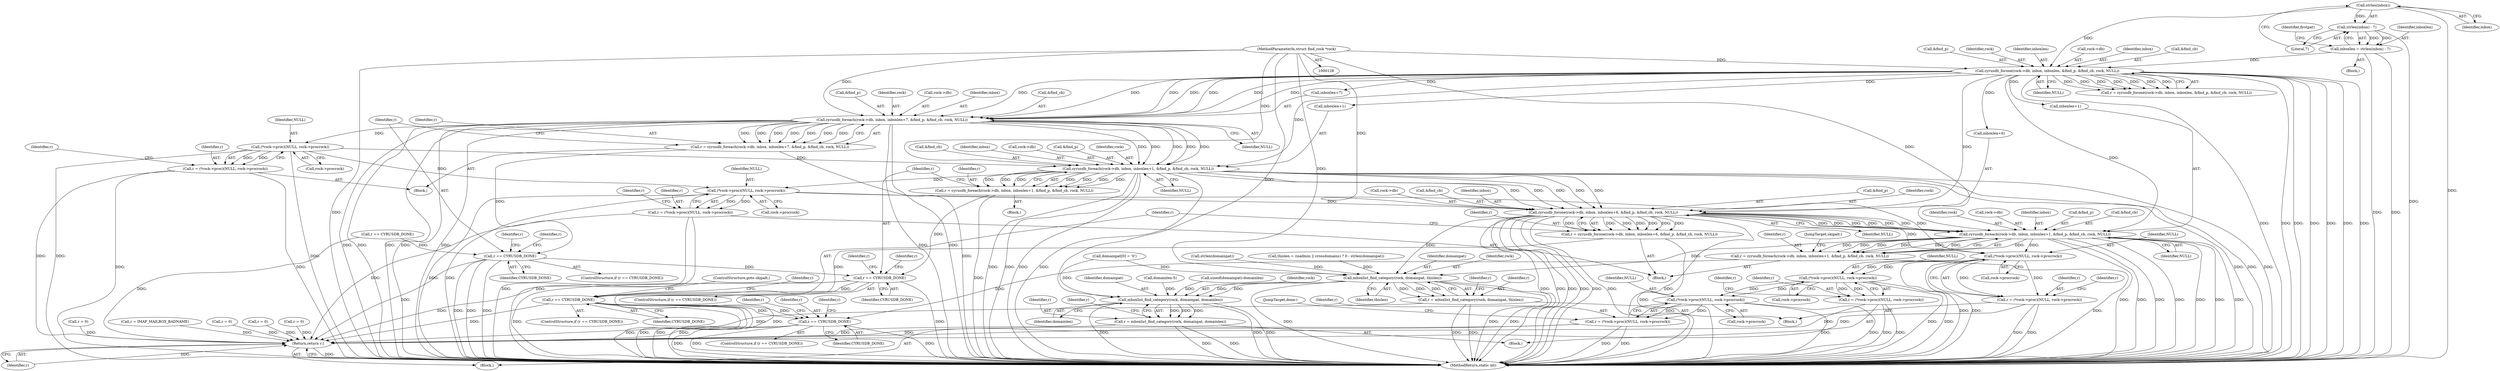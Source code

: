 digraph "0_cyrus-imapd_6bd33275368edfa71ae117de895488584678ac79@pointer" {
"1000482" [label="(Call,cyrusdb_foreach(rock->db, inbox, inboxlen+7, &find_p, &find_cb, rock, NULL))"];
"1000452" [label="(Call,cyrusdb_forone(rock->db, inbox, inboxlen, &find_p, &find_cb, rock, NULL))"];
"1000319" [label="(Call,strlen(inbox))"];
"1000316" [label="(Call,inboxlen = strlen(inbox) - 7)"];
"1000318" [label="(Call,strlen(inbox) - 7)"];
"1000129" [label="(MethodParameterIn,struct find_rock *rock)"];
"1000480" [label="(Call,r = cyrusdb_foreach(rock->db, inbox, inboxlen+7, &find_p, &find_cb, rock, NULL))"];
"1000497" [label="(Call,r == CYRUSDB_DONE)"];
"1000538" [label="(Call,r == CYRUSDB_DONE)"];
"1000580" [label="(Call,r == CYRUSDB_DONE)"];
"1000610" [label="(Call,r == CYRUSDB_DONE)"];
"1000770" [label="(Return,return r;)"];
"1000508" [label="(Call,(*rock->proc)(NULL, rock->procrock))"];
"1000506" [label="(Call,r = (*rock->proc)(NULL, rock->procrock))"];
"1000523" [label="(Call,cyrusdb_foreach(rock->db, inbox, inboxlen+1, &find_p, &find_cb, rock, NULL))"];
"1000521" [label="(Call,r = cyrusdb_foreach(rock->db, inbox, inboxlen+1, &find_p, &find_cb, rock, NULL))"];
"1000550" [label="(Call,(*rock->proc)(NULL, rock->procrock))"];
"1000548" [label="(Call,r = (*rock->proc)(NULL, rock->procrock))"];
"1000565" [label="(Call,cyrusdb_forone(rock->db, inbox, inboxlen+6, &find_p, &find_cb, rock, NULL))"];
"1000563" [label="(Call,r = cyrusdb_forone(rock->db, inbox, inboxlen+6, &find_p, &find_cb, rock, NULL))"];
"1000594" [label="(Call,cyrusdb_foreach(rock->db, inbox, inboxlen+1, &find_p, &find_cb, rock, NULL))"];
"1000592" [label="(Call,r = cyrusdb_foreach(rock->db, inbox, inboxlen+1, &find_p, &find_cb, rock, NULL))"];
"1000684" [label="(Call,(*rock->proc)(NULL, rock->procrock))"];
"1000682" [label="(Call,r = (*rock->proc)(NULL, rock->procrock))"];
"1000714" [label="(Call,(*rock->proc)(NULL, rock->procrock))"];
"1000712" [label="(Call,r = (*rock->proc)(NULL, rock->procrock))"];
"1000733" [label="(Call,(*rock->proc)(NULL, rock->procrock))"];
"1000731" [label="(Call,r = (*rock->proc)(NULL, rock->procrock))"];
"1000694" [label="(Call,mboxlist_find_category(rock, domainpat, thislen))"];
"1000692" [label="(Call,r = mboxlist_find_category(rock, domainpat, thislen))"];
"1000724" [label="(Call,mboxlist_find_category(rock, domainpat, domainlen))"];
"1000722" [label="(Call,r = mboxlist_find_category(rock, domainpat, domainlen))"];
"1000528" [label="(Call,inboxlen+1)"];
"1000504" [label="(Identifier,r)"];
"1000581" [label="(Identifier,r)"];
"1000696" [label="(Identifier,domainpat)"];
"1000343" [label="(Call,r = IMAP_MAILBOX_BADNAME)"];
"1000444" [label="(Block,)"];
"1000612" [label="(Identifier,CYRUSDB_DONE)"];
"1000533" [label="(Call,&find_cb)"];
"1000592" [label="(Call,r = cyrusdb_foreach(rock->db, inbox, inboxlen+1, &find_p, &find_cb, rock, NULL))"];
"1000514" [label="(Identifier,r)"];
"1000683" [label="(Identifier,r)"];
"1000316" [label="(Call,inboxlen = strlen(inbox) - 7)"];
"1000510" [label="(Call,rock->procrock)"];
"1000609" [label="(ControlStructure,if (r == CYRUSDB_DONE))"];
"1000550" [label="(Call,(*rock->proc)(NULL, rock->procrock))"];
"1000536" [label="(Identifier,NULL)"];
"1000697" [label="(Identifier,thislen)"];
"1000523" [label="(Call,cyrusdb_foreach(rock->db, inbox, inboxlen+1, &find_p, &find_cb, rock, NULL))"];
"1000319" [label="(Call,strlen(inbox))"];
"1000507" [label="(Identifier,r)"];
"1000610" [label="(Call,r == CYRUSDB_DONE)"];
"1000726" [label="(Identifier,domainpat)"];
"1000613" [label="(Call,r = 0)"];
"1000527" [label="(Identifier,inbox)"];
"1000497" [label="(Call,r == CYRUSDB_DONE)"];
"1000570" [label="(Call,inboxlen+6)"];
"1000699" [label="(Identifier,r)"];
"1000542" [label="(Identifier,r)"];
"1000573" [label="(Call,&find_p)"];
"1000524" [label="(Call,rock->db)"];
"1000551" [label="(Identifier,NULL)"];
"1000521" [label="(Call,r = cyrusdb_foreach(rock->db, inbox, inboxlen+1, &find_p, &find_cb, rock, NULL))"];
"1000577" [label="(Identifier,rock)"];
"1000686" [label="(Call,rock->procrock)"];
"1000498" [label="(Identifier,r)"];
"1000495" [label="(Identifier,NULL)"];
"1000772" [label="(MethodReturn,static int)"];
"1000537" [label="(ControlStructure,if (r == CYRUSDB_DONE))"];
"1000583" [label="(ControlStructure,goto skipalt;)"];
"1000463" [label="(Identifier,NULL)"];
"1000453" [label="(Call,rock->db)"];
"1000617" [label="(Identifier,r)"];
"1000723" [label="(Identifier,r)"];
"1000481" [label="(Identifier,r)"];
"1000486" [label="(Identifier,inbox)"];
"1000456" [label="(Identifier,inbox)"];
"1000522" [label="(Identifier,r)"];
"1000606" [label="(Identifier,rock)"];
"1000540" [label="(Identifier,CYRUSDB_DONE)"];
"1000565" [label="(Call,cyrusdb_forone(rock->db, inbox, inboxlen+6, &find_p, &find_cb, rock, NULL))"];
"1000579" [label="(ControlStructure,if (r == CYRUSDB_DONE))"];
"1000593" [label="(Identifier,r)"];
"1000541" [label="(Call,r = 0)"];
"1000690" [label="(Identifier,r)"];
"1000548" [label="(Call,r = (*rock->proc)(NULL, rock->procrock))"];
"1000545" [label="(Identifier,r)"];
"1000563" [label="(Call,r = cyrusdb_forone(rock->db, inbox, inboxlen+6, &find_p, &find_cb, rock, NULL))"];
"1000501" [label="(Identifier,r)"];
"1000531" [label="(Call,&find_p)"];
"1000582" [label="(Identifier,CYRUSDB_DONE)"];
"1000320" [label="(Identifier,inbox)"];
"1000499" [label="(Identifier,CYRUSDB_DONE)"];
"1000727" [label="(Identifier,domainlen)"];
"1000594" [label="(Call,cyrusdb_foreach(rock->db, inbox, inboxlen+1, &find_p, &find_cb, rock, NULL))"];
"1000585" [label="(Identifier,r)"];
"1000492" [label="(Call,&find_cb)"];
"1000664" [label="(Call,domainlen-5)"];
"1000714" [label="(Call,(*rock->proc)(NULL, rock->procrock))"];
"1000539" [label="(Identifier,r)"];
"1000552" [label="(Call,rock->procrock)"];
"1000720" [label="(Identifier,r)"];
"1000496" [label="(ControlStructure,if (r == CYRUSDB_DONE))"];
"1000538" [label="(Call,r == CYRUSDB_DONE)"];
"1000771" [label="(Identifier,r)"];
"1000599" [label="(Call,inboxlen+1)"];
"1000685" [label="(Identifier,NULL)"];
"1000614" [label="(Identifier,r)"];
"1000712" [label="(Call,r = (*rock->proc)(NULL, rock->procrock))"];
"1000735" [label="(Call,rock->procrock)"];
"1000595" [label="(Call,rock->db)"];
"1000635" [label="(Call,sizeof(domainpat)-domainlen)"];
"1000468" [label="(Call,r = 0)"];
"1000611" [label="(Identifier,r)"];
"1000487" [label="(Call,inboxlen+7)"];
"1000490" [label="(Call,&find_p)"];
"1000722" [label="(Call,r = mboxlist_find_category(rock, domainpat, domainlen))"];
"1000715" [label="(Identifier,NULL)"];
"1000580" [label="(Call,r == CYRUSDB_DONE)"];
"1000695" [label="(Identifier,rock)"];
"1000241" [label="(Block,)"];
"1000129" [label="(MethodParameterIn,struct find_rock *rock)"];
"1000738" [label="(JumpTarget,done:)"];
"1000607" [label="(Identifier,NULL)"];
"1000694" [label="(Call,mboxlist_find_category(rock, domainpat, thislen))"];
"1000578" [label="(Identifier,NULL)"];
"1000508" [label="(Call,(*rock->proc)(NULL, rock->procrock))"];
"1000318" [label="(Call,strlen(inbox) - 7)"];
"1000482" [label="(Call,cyrusdb_foreach(rock->db, inbox, inboxlen+7, &find_p, &find_cb, rock, NULL))"];
"1000460" [label="(Call,&find_cb)"];
"1000450" [label="(Call,r = cyrusdb_forone(rock->db, inbox, inboxlen, &find_p, &find_cb, rock, NULL))"];
"1000682" [label="(Call,r = (*rock->proc)(NULL, rock->procrock))"];
"1000458" [label="(Call,&find_p)"];
"1000321" [label="(Literal,7)"];
"1000598" [label="(Identifier,inbox)"];
"1000566" [label="(Call,rock->db)"];
"1000575" [label="(Call,&find_cb)"];
"1000725" [label="(Identifier,rock)"];
"1000624" [label="(Block,)"];
"1000713" [label="(Identifier,r)"];
"1000692" [label="(Call,r = mboxlist_find_category(rock, domainpat, thislen))"];
"1000733" [label="(Call,(*rock->proc)(NULL, rock->procrock))"];
"1000547" [label="(Block,)"];
"1000729" [label="(Identifier,r)"];
"1000556" [label="(Identifier,r)"];
"1000535" [label="(Identifier,rock)"];
"1000693" [label="(Identifier,r)"];
"1000494" [label="(Identifier,rock)"];
"1000506" [label="(Call,r = (*rock->proc)(NULL, rock->procrock))"];
"1000716" [label="(Call,rock->procrock)"];
"1000684" [label="(Call,(*rock->proc)(NULL, rock->procrock))"];
"1000465" [label="(Call,r == CYRUSDB_DONE)"];
"1000236" [label="(Call,domainpat[0] = '\0')"];
"1000734" [label="(Identifier,NULL)"];
"1000483" [label="(Call,rock->db)"];
"1000462" [label="(Identifier,rock)"];
"1000549" [label="(Identifier,r)"];
"1000317" [label="(Identifier,inboxlen)"];
"1000770" [label="(Return,return r;)"];
"1000731" [label="(Call,r = (*rock->proc)(NULL, rock->procrock))"];
"1000457" [label="(Identifier,inboxlen)"];
"1000680" [label="(Call,strlen(domainpat))"];
"1000602" [label="(Call,&find_p)"];
"1000706" [label="(Block,)"];
"1000724" [label="(Call,mboxlist_find_category(rock, domainpat, domainlen))"];
"1000452" [label="(Call,cyrusdb_forone(rock->db, inbox, inboxlen, &find_p, &find_cb, rock, NULL))"];
"1000324" [label="(Identifier,firstpat)"];
"1000474" [label="(Block,)"];
"1000509" [label="(Identifier,NULL)"];
"1000480" [label="(Call,r = cyrusdb_foreach(rock->db, inbox, inboxlen+7, &find_p, &find_cb, rock, NULL))"];
"1000604" [label="(Call,&find_cb)"];
"1000732" [label="(Identifier,r)"];
"1000564" [label="(Identifier,r)"];
"1000569" [label="(Identifier,inbox)"];
"1000500" [label="(Call,r = 0)"];
"1000608" [label="(JumpTarget,skipalt:)"];
"1000131" [label="(Block,)"];
"1000673" [label="(Call,thislen = (isadmin || crossdomains) ? 0 : strlen(domainpat))"];
"1000482" -> "1000480"  [label="AST: "];
"1000482" -> "1000495"  [label="CFG: "];
"1000483" -> "1000482"  [label="AST: "];
"1000486" -> "1000482"  [label="AST: "];
"1000487" -> "1000482"  [label="AST: "];
"1000490" -> "1000482"  [label="AST: "];
"1000492" -> "1000482"  [label="AST: "];
"1000494" -> "1000482"  [label="AST: "];
"1000495" -> "1000482"  [label="AST: "];
"1000480" -> "1000482"  [label="CFG: "];
"1000482" -> "1000772"  [label="DDG: "];
"1000482" -> "1000772"  [label="DDG: "];
"1000482" -> "1000772"  [label="DDG: "];
"1000482" -> "1000772"  [label="DDG: "];
"1000482" -> "1000772"  [label="DDG: "];
"1000482" -> "1000772"  [label="DDG: "];
"1000482" -> "1000772"  [label="DDG: "];
"1000482" -> "1000480"  [label="DDG: "];
"1000482" -> "1000480"  [label="DDG: "];
"1000482" -> "1000480"  [label="DDG: "];
"1000482" -> "1000480"  [label="DDG: "];
"1000482" -> "1000480"  [label="DDG: "];
"1000482" -> "1000480"  [label="DDG: "];
"1000482" -> "1000480"  [label="DDG: "];
"1000452" -> "1000482"  [label="DDG: "];
"1000452" -> "1000482"  [label="DDG: "];
"1000452" -> "1000482"  [label="DDG: "];
"1000452" -> "1000482"  [label="DDG: "];
"1000452" -> "1000482"  [label="DDG: "];
"1000452" -> "1000482"  [label="DDG: "];
"1000452" -> "1000482"  [label="DDG: "];
"1000129" -> "1000482"  [label="DDG: "];
"1000482" -> "1000508"  [label="DDG: "];
"1000482" -> "1000523"  [label="DDG: "];
"1000482" -> "1000523"  [label="DDG: "];
"1000482" -> "1000523"  [label="DDG: "];
"1000482" -> "1000523"  [label="DDG: "];
"1000482" -> "1000523"  [label="DDG: "];
"1000452" -> "1000450"  [label="AST: "];
"1000452" -> "1000463"  [label="CFG: "];
"1000453" -> "1000452"  [label="AST: "];
"1000456" -> "1000452"  [label="AST: "];
"1000457" -> "1000452"  [label="AST: "];
"1000458" -> "1000452"  [label="AST: "];
"1000460" -> "1000452"  [label="AST: "];
"1000462" -> "1000452"  [label="AST: "];
"1000463" -> "1000452"  [label="AST: "];
"1000450" -> "1000452"  [label="CFG: "];
"1000452" -> "1000772"  [label="DDG: "];
"1000452" -> "1000772"  [label="DDG: "];
"1000452" -> "1000772"  [label="DDG: "];
"1000452" -> "1000772"  [label="DDG: "];
"1000452" -> "1000772"  [label="DDG: "];
"1000452" -> "1000772"  [label="DDG: "];
"1000452" -> "1000772"  [label="DDG: "];
"1000452" -> "1000450"  [label="DDG: "];
"1000452" -> "1000450"  [label="DDG: "];
"1000452" -> "1000450"  [label="DDG: "];
"1000452" -> "1000450"  [label="DDG: "];
"1000452" -> "1000450"  [label="DDG: "];
"1000452" -> "1000450"  [label="DDG: "];
"1000452" -> "1000450"  [label="DDG: "];
"1000319" -> "1000452"  [label="DDG: "];
"1000316" -> "1000452"  [label="DDG: "];
"1000129" -> "1000452"  [label="DDG: "];
"1000452" -> "1000487"  [label="DDG: "];
"1000452" -> "1000523"  [label="DDG: "];
"1000452" -> "1000528"  [label="DDG: "];
"1000452" -> "1000565"  [label="DDG: "];
"1000452" -> "1000570"  [label="DDG: "];
"1000452" -> "1000594"  [label="DDG: "];
"1000452" -> "1000599"  [label="DDG: "];
"1000319" -> "1000318"  [label="AST: "];
"1000319" -> "1000320"  [label="CFG: "];
"1000320" -> "1000319"  [label="AST: "];
"1000321" -> "1000319"  [label="CFG: "];
"1000319" -> "1000772"  [label="DDG: "];
"1000319" -> "1000318"  [label="DDG: "];
"1000316" -> "1000241"  [label="AST: "];
"1000316" -> "1000318"  [label="CFG: "];
"1000317" -> "1000316"  [label="AST: "];
"1000318" -> "1000316"  [label="AST: "];
"1000324" -> "1000316"  [label="CFG: "];
"1000316" -> "1000772"  [label="DDG: "];
"1000316" -> "1000772"  [label="DDG: "];
"1000318" -> "1000316"  [label="DDG: "];
"1000318" -> "1000316"  [label="DDG: "];
"1000318" -> "1000321"  [label="CFG: "];
"1000321" -> "1000318"  [label="AST: "];
"1000318" -> "1000772"  [label="DDG: "];
"1000129" -> "1000128"  [label="AST: "];
"1000129" -> "1000772"  [label="DDG: "];
"1000129" -> "1000523"  [label="DDG: "];
"1000129" -> "1000565"  [label="DDG: "];
"1000129" -> "1000594"  [label="DDG: "];
"1000129" -> "1000694"  [label="DDG: "];
"1000129" -> "1000724"  [label="DDG: "];
"1000480" -> "1000474"  [label="AST: "];
"1000481" -> "1000480"  [label="AST: "];
"1000498" -> "1000480"  [label="CFG: "];
"1000480" -> "1000772"  [label="DDG: "];
"1000480" -> "1000497"  [label="DDG: "];
"1000497" -> "1000496"  [label="AST: "];
"1000497" -> "1000499"  [label="CFG: "];
"1000498" -> "1000497"  [label="AST: "];
"1000499" -> "1000497"  [label="AST: "];
"1000501" -> "1000497"  [label="CFG: "];
"1000504" -> "1000497"  [label="CFG: "];
"1000497" -> "1000772"  [label="DDG: "];
"1000497" -> "1000772"  [label="DDG: "];
"1000497" -> "1000772"  [label="DDG: "];
"1000465" -> "1000497"  [label="DDG: "];
"1000497" -> "1000538"  [label="DDG: "];
"1000497" -> "1000770"  [label="DDG: "];
"1000538" -> "1000537"  [label="AST: "];
"1000538" -> "1000540"  [label="CFG: "];
"1000539" -> "1000538"  [label="AST: "];
"1000540" -> "1000538"  [label="AST: "];
"1000542" -> "1000538"  [label="CFG: "];
"1000545" -> "1000538"  [label="CFG: "];
"1000538" -> "1000772"  [label="DDG: "];
"1000538" -> "1000772"  [label="DDG: "];
"1000538" -> "1000772"  [label="DDG: "];
"1000521" -> "1000538"  [label="DDG: "];
"1000538" -> "1000580"  [label="DDG: "];
"1000538" -> "1000770"  [label="DDG: "];
"1000580" -> "1000579"  [label="AST: "];
"1000580" -> "1000582"  [label="CFG: "];
"1000581" -> "1000580"  [label="AST: "];
"1000582" -> "1000580"  [label="AST: "];
"1000583" -> "1000580"  [label="CFG: "];
"1000585" -> "1000580"  [label="CFG: "];
"1000580" -> "1000772"  [label="DDG: "];
"1000580" -> "1000772"  [label="DDG: "];
"1000580" -> "1000772"  [label="DDG: "];
"1000563" -> "1000580"  [label="DDG: "];
"1000580" -> "1000610"  [label="DDG: "];
"1000580" -> "1000610"  [label="DDG: "];
"1000580" -> "1000770"  [label="DDG: "];
"1000610" -> "1000609"  [label="AST: "];
"1000610" -> "1000612"  [label="CFG: "];
"1000611" -> "1000610"  [label="AST: "];
"1000612" -> "1000610"  [label="AST: "];
"1000614" -> "1000610"  [label="CFG: "];
"1000617" -> "1000610"  [label="CFG: "];
"1000610" -> "1000772"  [label="DDG: "];
"1000610" -> "1000772"  [label="DDG: "];
"1000610" -> "1000772"  [label="DDG: "];
"1000592" -> "1000610"  [label="DDG: "];
"1000610" -> "1000770"  [label="DDG: "];
"1000770" -> "1000131"  [label="AST: "];
"1000770" -> "1000771"  [label="CFG: "];
"1000771" -> "1000770"  [label="AST: "];
"1000772" -> "1000770"  [label="CFG: "];
"1000770" -> "1000772"  [label="DDG: "];
"1000771" -> "1000770"  [label="DDG: "];
"1000613" -> "1000770"  [label="DDG: "];
"1000692" -> "1000770"  [label="DDG: "];
"1000343" -> "1000770"  [label="DDG: "];
"1000468" -> "1000770"  [label="DDG: "];
"1000548" -> "1000770"  [label="DDG: "];
"1000465" -> "1000770"  [label="DDG: "];
"1000506" -> "1000770"  [label="DDG: "];
"1000682" -> "1000770"  [label="DDG: "];
"1000541" -> "1000770"  [label="DDG: "];
"1000500" -> "1000770"  [label="DDG: "];
"1000712" -> "1000770"  [label="DDG: "];
"1000731" -> "1000770"  [label="DDG: "];
"1000722" -> "1000770"  [label="DDG: "];
"1000508" -> "1000506"  [label="AST: "];
"1000508" -> "1000510"  [label="CFG: "];
"1000509" -> "1000508"  [label="AST: "];
"1000510" -> "1000508"  [label="AST: "];
"1000506" -> "1000508"  [label="CFG: "];
"1000508" -> "1000772"  [label="DDG: "];
"1000508" -> "1000772"  [label="DDG: "];
"1000508" -> "1000506"  [label="DDG: "];
"1000508" -> "1000506"  [label="DDG: "];
"1000508" -> "1000523"  [label="DDG: "];
"1000508" -> "1000550"  [label="DDG: "];
"1000506" -> "1000474"  [label="AST: "];
"1000507" -> "1000506"  [label="AST: "];
"1000514" -> "1000506"  [label="CFG: "];
"1000506" -> "1000772"  [label="DDG: "];
"1000506" -> "1000772"  [label="DDG: "];
"1000523" -> "1000521"  [label="AST: "];
"1000523" -> "1000536"  [label="CFG: "];
"1000524" -> "1000523"  [label="AST: "];
"1000527" -> "1000523"  [label="AST: "];
"1000528" -> "1000523"  [label="AST: "];
"1000531" -> "1000523"  [label="AST: "];
"1000533" -> "1000523"  [label="AST: "];
"1000535" -> "1000523"  [label="AST: "];
"1000536" -> "1000523"  [label="AST: "];
"1000521" -> "1000523"  [label="CFG: "];
"1000523" -> "1000772"  [label="DDG: "];
"1000523" -> "1000772"  [label="DDG: "];
"1000523" -> "1000772"  [label="DDG: "];
"1000523" -> "1000772"  [label="DDG: "];
"1000523" -> "1000772"  [label="DDG: "];
"1000523" -> "1000772"  [label="DDG: "];
"1000523" -> "1000772"  [label="DDG: "];
"1000523" -> "1000521"  [label="DDG: "];
"1000523" -> "1000521"  [label="DDG: "];
"1000523" -> "1000521"  [label="DDG: "];
"1000523" -> "1000521"  [label="DDG: "];
"1000523" -> "1000521"  [label="DDG: "];
"1000523" -> "1000521"  [label="DDG: "];
"1000523" -> "1000521"  [label="DDG: "];
"1000523" -> "1000550"  [label="DDG: "];
"1000523" -> "1000565"  [label="DDG: "];
"1000523" -> "1000565"  [label="DDG: "];
"1000523" -> "1000565"  [label="DDG: "];
"1000523" -> "1000565"  [label="DDG: "];
"1000523" -> "1000565"  [label="DDG: "];
"1000521" -> "1000444"  [label="AST: "];
"1000522" -> "1000521"  [label="AST: "];
"1000539" -> "1000521"  [label="CFG: "];
"1000521" -> "1000772"  [label="DDG: "];
"1000550" -> "1000548"  [label="AST: "];
"1000550" -> "1000552"  [label="CFG: "];
"1000551" -> "1000550"  [label="AST: "];
"1000552" -> "1000550"  [label="AST: "];
"1000548" -> "1000550"  [label="CFG: "];
"1000550" -> "1000772"  [label="DDG: "];
"1000550" -> "1000772"  [label="DDG: "];
"1000550" -> "1000548"  [label="DDG: "];
"1000550" -> "1000548"  [label="DDG: "];
"1000550" -> "1000565"  [label="DDG: "];
"1000550" -> "1000684"  [label="DDG: "];
"1000548" -> "1000547"  [label="AST: "];
"1000549" -> "1000548"  [label="AST: "];
"1000556" -> "1000548"  [label="CFG: "];
"1000548" -> "1000772"  [label="DDG: "];
"1000548" -> "1000772"  [label="DDG: "];
"1000565" -> "1000563"  [label="AST: "];
"1000565" -> "1000578"  [label="CFG: "];
"1000566" -> "1000565"  [label="AST: "];
"1000569" -> "1000565"  [label="AST: "];
"1000570" -> "1000565"  [label="AST: "];
"1000573" -> "1000565"  [label="AST: "];
"1000575" -> "1000565"  [label="AST: "];
"1000577" -> "1000565"  [label="AST: "];
"1000578" -> "1000565"  [label="AST: "];
"1000563" -> "1000565"  [label="CFG: "];
"1000565" -> "1000772"  [label="DDG: "];
"1000565" -> "1000772"  [label="DDG: "];
"1000565" -> "1000772"  [label="DDG: "];
"1000565" -> "1000772"  [label="DDG: "];
"1000565" -> "1000772"  [label="DDG: "];
"1000565" -> "1000772"  [label="DDG: "];
"1000565" -> "1000772"  [label="DDG: "];
"1000565" -> "1000563"  [label="DDG: "];
"1000565" -> "1000563"  [label="DDG: "];
"1000565" -> "1000563"  [label="DDG: "];
"1000565" -> "1000563"  [label="DDG: "];
"1000565" -> "1000563"  [label="DDG: "];
"1000565" -> "1000563"  [label="DDG: "];
"1000565" -> "1000563"  [label="DDG: "];
"1000565" -> "1000594"  [label="DDG: "];
"1000565" -> "1000594"  [label="DDG: "];
"1000565" -> "1000594"  [label="DDG: "];
"1000565" -> "1000594"  [label="DDG: "];
"1000565" -> "1000594"  [label="DDG: "];
"1000565" -> "1000594"  [label="DDG: "];
"1000565" -> "1000684"  [label="DDG: "];
"1000565" -> "1000694"  [label="DDG: "];
"1000563" -> "1000547"  [label="AST: "];
"1000564" -> "1000563"  [label="AST: "];
"1000581" -> "1000563"  [label="CFG: "];
"1000563" -> "1000772"  [label="DDG: "];
"1000594" -> "1000592"  [label="AST: "];
"1000594" -> "1000607"  [label="CFG: "];
"1000595" -> "1000594"  [label="AST: "];
"1000598" -> "1000594"  [label="AST: "];
"1000599" -> "1000594"  [label="AST: "];
"1000602" -> "1000594"  [label="AST: "];
"1000604" -> "1000594"  [label="AST: "];
"1000606" -> "1000594"  [label="AST: "];
"1000607" -> "1000594"  [label="AST: "];
"1000592" -> "1000594"  [label="CFG: "];
"1000594" -> "1000772"  [label="DDG: "];
"1000594" -> "1000772"  [label="DDG: "];
"1000594" -> "1000772"  [label="DDG: "];
"1000594" -> "1000772"  [label="DDG: "];
"1000594" -> "1000772"  [label="DDG: "];
"1000594" -> "1000772"  [label="DDG: "];
"1000594" -> "1000772"  [label="DDG: "];
"1000594" -> "1000592"  [label="DDG: "];
"1000594" -> "1000592"  [label="DDG: "];
"1000594" -> "1000592"  [label="DDG: "];
"1000594" -> "1000592"  [label="DDG: "];
"1000594" -> "1000592"  [label="DDG: "];
"1000594" -> "1000592"  [label="DDG: "];
"1000594" -> "1000592"  [label="DDG: "];
"1000594" -> "1000684"  [label="DDG: "];
"1000594" -> "1000694"  [label="DDG: "];
"1000592" -> "1000547"  [label="AST: "];
"1000593" -> "1000592"  [label="AST: "];
"1000608" -> "1000592"  [label="CFG: "];
"1000592" -> "1000772"  [label="DDG: "];
"1000684" -> "1000682"  [label="AST: "];
"1000684" -> "1000686"  [label="CFG: "];
"1000685" -> "1000684"  [label="AST: "];
"1000686" -> "1000684"  [label="AST: "];
"1000682" -> "1000684"  [label="CFG: "];
"1000684" -> "1000772"  [label="DDG: "];
"1000684" -> "1000772"  [label="DDG: "];
"1000684" -> "1000682"  [label="DDG: "];
"1000684" -> "1000682"  [label="DDG: "];
"1000684" -> "1000714"  [label="DDG: "];
"1000684" -> "1000714"  [label="DDG: "];
"1000682" -> "1000624"  [label="AST: "];
"1000683" -> "1000682"  [label="AST: "];
"1000690" -> "1000682"  [label="CFG: "];
"1000682" -> "1000772"  [label="DDG: "];
"1000682" -> "1000772"  [label="DDG: "];
"1000714" -> "1000712"  [label="AST: "];
"1000714" -> "1000716"  [label="CFG: "];
"1000715" -> "1000714"  [label="AST: "];
"1000716" -> "1000714"  [label="AST: "];
"1000712" -> "1000714"  [label="CFG: "];
"1000714" -> "1000772"  [label="DDG: "];
"1000714" -> "1000772"  [label="DDG: "];
"1000714" -> "1000712"  [label="DDG: "];
"1000714" -> "1000712"  [label="DDG: "];
"1000714" -> "1000733"  [label="DDG: "];
"1000714" -> "1000733"  [label="DDG: "];
"1000712" -> "1000706"  [label="AST: "];
"1000713" -> "1000712"  [label="AST: "];
"1000720" -> "1000712"  [label="CFG: "];
"1000712" -> "1000772"  [label="DDG: "];
"1000712" -> "1000772"  [label="DDG: "];
"1000733" -> "1000731"  [label="AST: "];
"1000733" -> "1000735"  [label="CFG: "];
"1000734" -> "1000733"  [label="AST: "];
"1000735" -> "1000733"  [label="AST: "];
"1000731" -> "1000733"  [label="CFG: "];
"1000733" -> "1000772"  [label="DDG: "];
"1000733" -> "1000772"  [label="DDG: "];
"1000733" -> "1000731"  [label="DDG: "];
"1000733" -> "1000731"  [label="DDG: "];
"1000731" -> "1000131"  [label="AST: "];
"1000732" -> "1000731"  [label="AST: "];
"1000738" -> "1000731"  [label="CFG: "];
"1000731" -> "1000772"  [label="DDG: "];
"1000731" -> "1000772"  [label="DDG: "];
"1000694" -> "1000692"  [label="AST: "];
"1000694" -> "1000697"  [label="CFG: "];
"1000695" -> "1000694"  [label="AST: "];
"1000696" -> "1000694"  [label="AST: "];
"1000697" -> "1000694"  [label="AST: "];
"1000692" -> "1000694"  [label="CFG: "];
"1000694" -> "1000772"  [label="DDG: "];
"1000694" -> "1000772"  [label="DDG: "];
"1000694" -> "1000772"  [label="DDG: "];
"1000694" -> "1000692"  [label="DDG: "];
"1000694" -> "1000692"  [label="DDG: "];
"1000694" -> "1000692"  [label="DDG: "];
"1000680" -> "1000694"  [label="DDG: "];
"1000236" -> "1000694"  [label="DDG: "];
"1000673" -> "1000694"  [label="DDG: "];
"1000694" -> "1000724"  [label="DDG: "];
"1000694" -> "1000724"  [label="DDG: "];
"1000692" -> "1000624"  [label="AST: "];
"1000693" -> "1000692"  [label="AST: "];
"1000699" -> "1000692"  [label="CFG: "];
"1000692" -> "1000772"  [label="DDG: "];
"1000692" -> "1000772"  [label="DDG: "];
"1000724" -> "1000722"  [label="AST: "];
"1000724" -> "1000727"  [label="CFG: "];
"1000725" -> "1000724"  [label="AST: "];
"1000726" -> "1000724"  [label="AST: "];
"1000727" -> "1000724"  [label="AST: "];
"1000722" -> "1000724"  [label="CFG: "];
"1000724" -> "1000772"  [label="DDG: "];
"1000724" -> "1000772"  [label="DDG: "];
"1000724" -> "1000772"  [label="DDG: "];
"1000724" -> "1000722"  [label="DDG: "];
"1000724" -> "1000722"  [label="DDG: "];
"1000724" -> "1000722"  [label="DDG: "];
"1000236" -> "1000724"  [label="DDG: "];
"1000635" -> "1000724"  [label="DDG: "];
"1000664" -> "1000724"  [label="DDG: "];
"1000722" -> "1000706"  [label="AST: "];
"1000723" -> "1000722"  [label="AST: "];
"1000729" -> "1000722"  [label="CFG: "];
"1000722" -> "1000772"  [label="DDG: "];
"1000722" -> "1000772"  [label="DDG: "];
}
